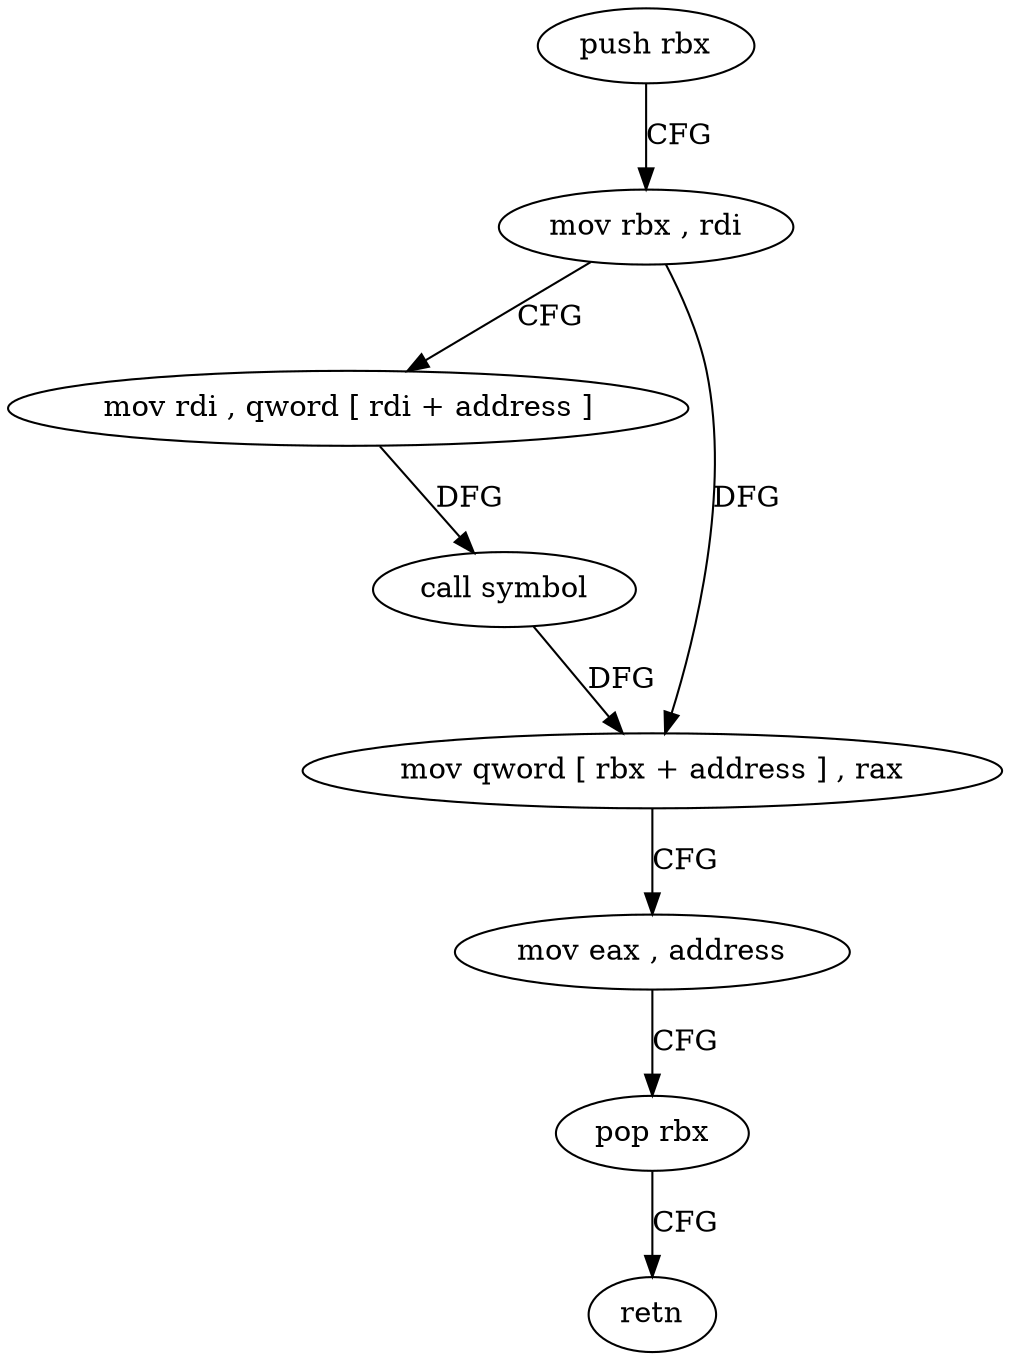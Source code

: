 digraph "func" {
"4209552" [label = "push rbx" ]
"4209553" [label = "mov rbx , rdi" ]
"4209556" [label = "mov rdi , qword [ rdi + address ]" ]
"4209560" [label = "call symbol" ]
"4209565" [label = "mov qword [ rbx + address ] , rax" ]
"4209569" [label = "mov eax , address" ]
"4209574" [label = "pop rbx" ]
"4209575" [label = "retn" ]
"4209552" -> "4209553" [ label = "CFG" ]
"4209553" -> "4209556" [ label = "CFG" ]
"4209553" -> "4209565" [ label = "DFG" ]
"4209556" -> "4209560" [ label = "DFG" ]
"4209560" -> "4209565" [ label = "DFG" ]
"4209565" -> "4209569" [ label = "CFG" ]
"4209569" -> "4209574" [ label = "CFG" ]
"4209574" -> "4209575" [ label = "CFG" ]
}
